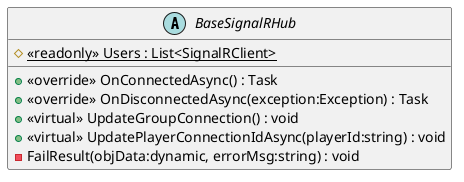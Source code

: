 @startuml
abstract class BaseSignalRHub {
    # {static} <<readonly>> Users : List<SignalRClient>
    + <<override>> OnConnectedAsync() : Task
    + <<override>> OnDisconnectedAsync(exception:Exception) : Task
    + <<virtual>> UpdateGroupConnection() : void
    + <<virtual>> UpdatePlayerConnectionIdAsync(playerId:string) : void
    - FailResult(objData:dynamic, errorMsg:string) : void
}
@enduml
